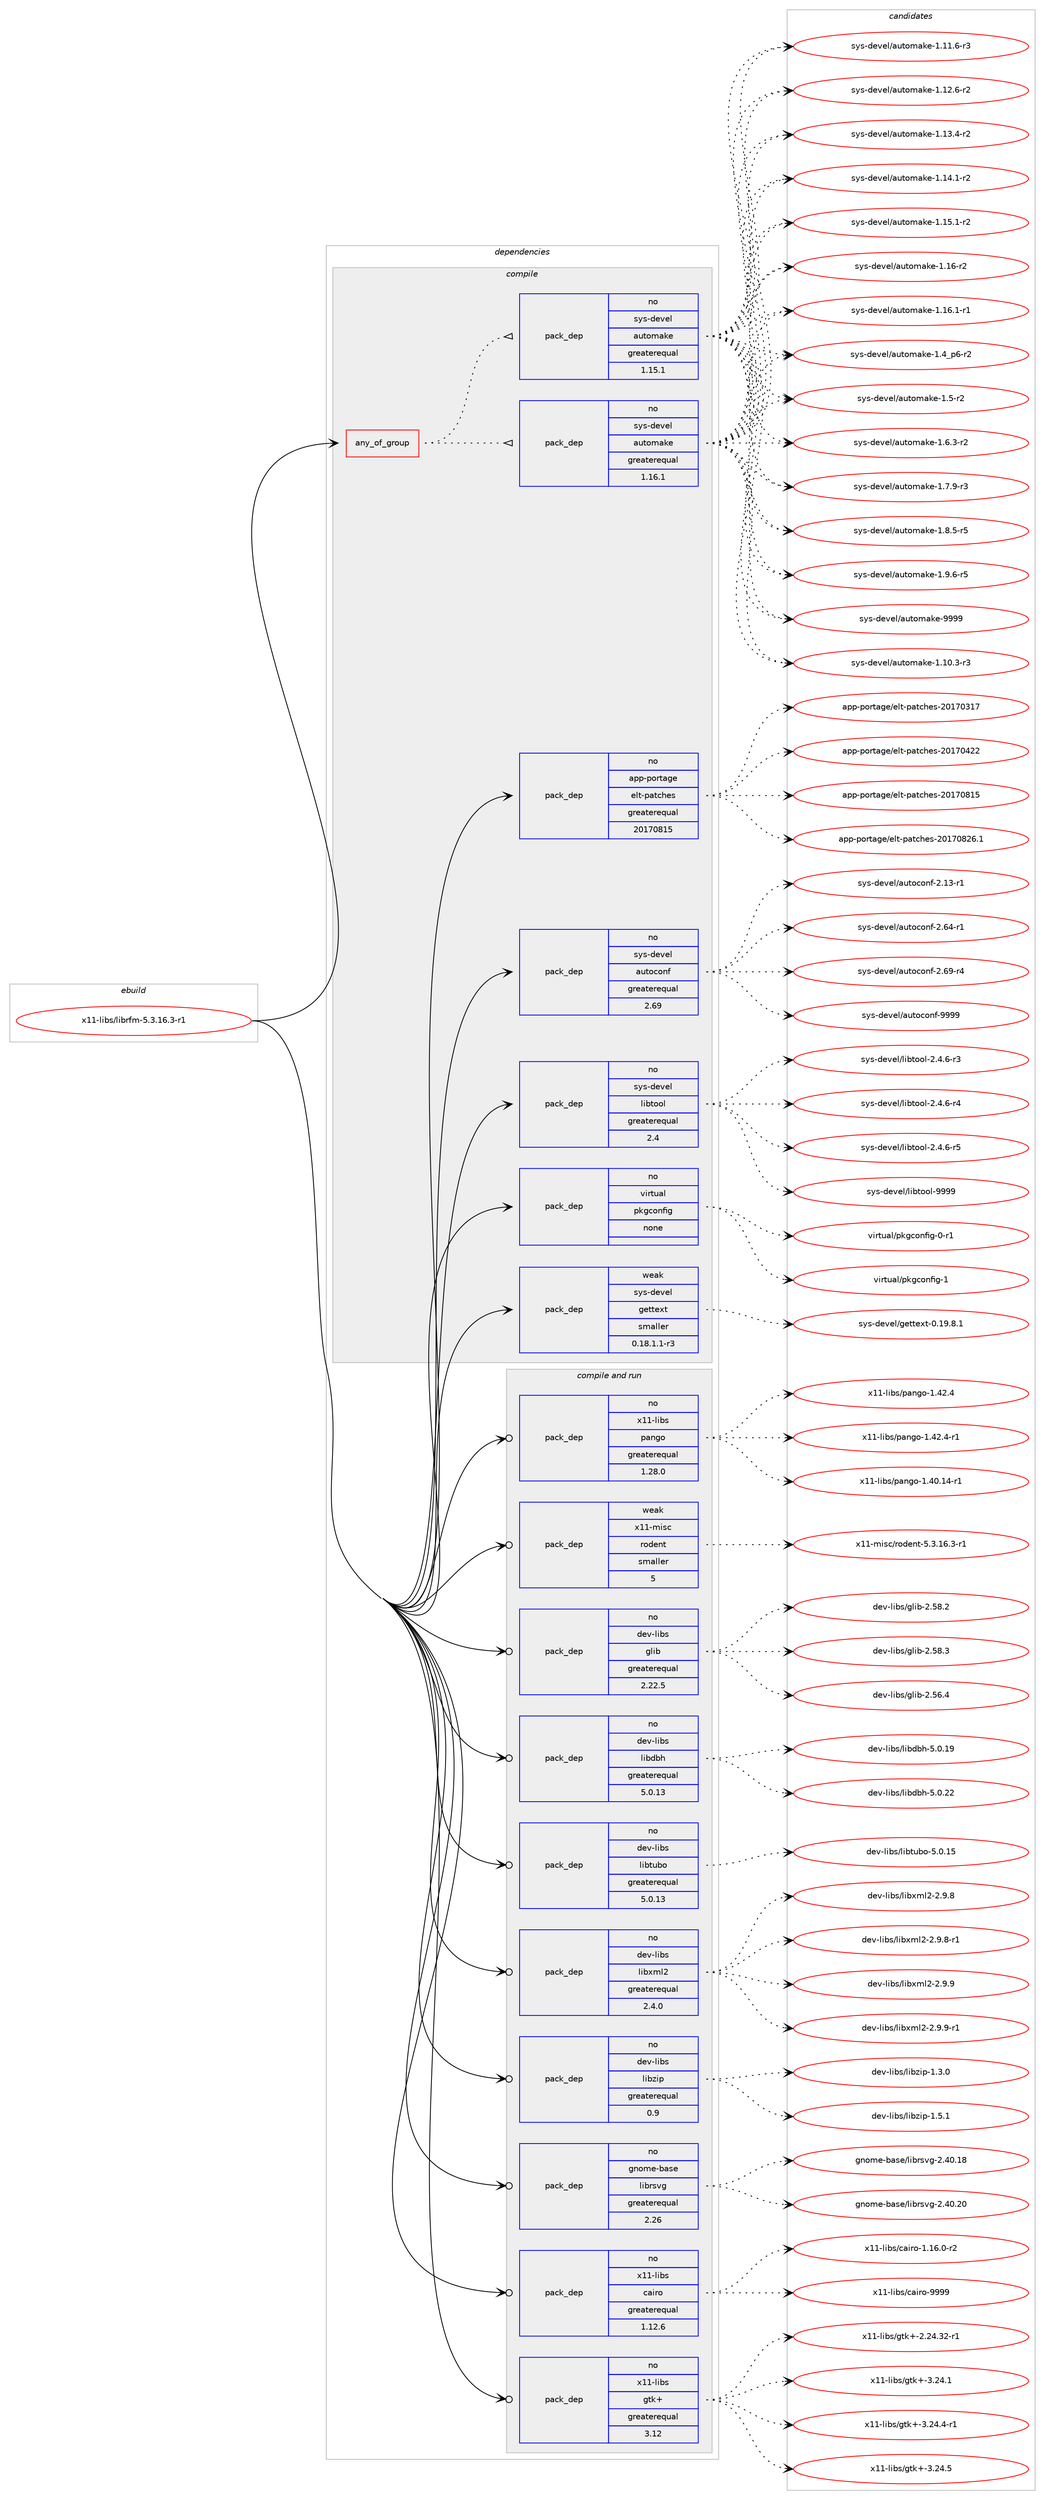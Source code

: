 digraph prolog {

# *************
# Graph options
# *************

newrank=true;
concentrate=true;
compound=true;
graph [rankdir=LR,fontname=Helvetica,fontsize=10,ranksep=1.5];#, ranksep=2.5, nodesep=0.2];
edge  [arrowhead=vee];
node  [fontname=Helvetica,fontsize=10];

# **********
# The ebuild
# **********

subgraph cluster_leftcol {
color=gray;
rank=same;
label=<<i>ebuild</i>>;
id [label="x11-libs/librfm-5.3.16.3-r1", color=red, width=4, href="../x11-libs/librfm-5.3.16.3-r1.svg"];
}

# ****************
# The dependencies
# ****************

subgraph cluster_midcol {
color=gray;
label=<<i>dependencies</i>>;
subgraph cluster_compile {
fillcolor="#eeeeee";
style=filled;
label=<<i>compile</i>>;
subgraph any28579 {
dependency1760342 [label=<<TABLE BORDER="0" CELLBORDER="1" CELLSPACING="0" CELLPADDING="4"><TR><TD CELLPADDING="10">any_of_group</TD></TR></TABLE>>, shape=none, color=red];subgraph pack1264621 {
dependency1760343 [label=<<TABLE BORDER="0" CELLBORDER="1" CELLSPACING="0" CELLPADDING="4" WIDTH="220"><TR><TD ROWSPAN="6" CELLPADDING="30">pack_dep</TD></TR><TR><TD WIDTH="110">no</TD></TR><TR><TD>sys-devel</TD></TR><TR><TD>automake</TD></TR><TR><TD>greaterequal</TD></TR><TR><TD>1.16.1</TD></TR></TABLE>>, shape=none, color=blue];
}
dependency1760342:e -> dependency1760343:w [weight=20,style="dotted",arrowhead="oinv"];
subgraph pack1264622 {
dependency1760344 [label=<<TABLE BORDER="0" CELLBORDER="1" CELLSPACING="0" CELLPADDING="4" WIDTH="220"><TR><TD ROWSPAN="6" CELLPADDING="30">pack_dep</TD></TR><TR><TD WIDTH="110">no</TD></TR><TR><TD>sys-devel</TD></TR><TR><TD>automake</TD></TR><TR><TD>greaterequal</TD></TR><TR><TD>1.15.1</TD></TR></TABLE>>, shape=none, color=blue];
}
dependency1760342:e -> dependency1760344:w [weight=20,style="dotted",arrowhead="oinv"];
}
id:e -> dependency1760342:w [weight=20,style="solid",arrowhead="vee"];
subgraph pack1264623 {
dependency1760345 [label=<<TABLE BORDER="0" CELLBORDER="1" CELLSPACING="0" CELLPADDING="4" WIDTH="220"><TR><TD ROWSPAN="6" CELLPADDING="30">pack_dep</TD></TR><TR><TD WIDTH="110">no</TD></TR><TR><TD>app-portage</TD></TR><TR><TD>elt-patches</TD></TR><TR><TD>greaterequal</TD></TR><TR><TD>20170815</TD></TR></TABLE>>, shape=none, color=blue];
}
id:e -> dependency1760345:w [weight=20,style="solid",arrowhead="vee"];
subgraph pack1264624 {
dependency1760346 [label=<<TABLE BORDER="0" CELLBORDER="1" CELLSPACING="0" CELLPADDING="4" WIDTH="220"><TR><TD ROWSPAN="6" CELLPADDING="30">pack_dep</TD></TR><TR><TD WIDTH="110">no</TD></TR><TR><TD>sys-devel</TD></TR><TR><TD>autoconf</TD></TR><TR><TD>greaterequal</TD></TR><TR><TD>2.69</TD></TR></TABLE>>, shape=none, color=blue];
}
id:e -> dependency1760346:w [weight=20,style="solid",arrowhead="vee"];
subgraph pack1264625 {
dependency1760347 [label=<<TABLE BORDER="0" CELLBORDER="1" CELLSPACING="0" CELLPADDING="4" WIDTH="220"><TR><TD ROWSPAN="6" CELLPADDING="30">pack_dep</TD></TR><TR><TD WIDTH="110">no</TD></TR><TR><TD>sys-devel</TD></TR><TR><TD>libtool</TD></TR><TR><TD>greaterequal</TD></TR><TR><TD>2.4</TD></TR></TABLE>>, shape=none, color=blue];
}
id:e -> dependency1760347:w [weight=20,style="solid",arrowhead="vee"];
subgraph pack1264626 {
dependency1760348 [label=<<TABLE BORDER="0" CELLBORDER="1" CELLSPACING="0" CELLPADDING="4" WIDTH="220"><TR><TD ROWSPAN="6" CELLPADDING="30">pack_dep</TD></TR><TR><TD WIDTH="110">no</TD></TR><TR><TD>virtual</TD></TR><TR><TD>pkgconfig</TD></TR><TR><TD>none</TD></TR><TR><TD></TD></TR></TABLE>>, shape=none, color=blue];
}
id:e -> dependency1760348:w [weight=20,style="solid",arrowhead="vee"];
subgraph pack1264627 {
dependency1760349 [label=<<TABLE BORDER="0" CELLBORDER="1" CELLSPACING="0" CELLPADDING="4" WIDTH="220"><TR><TD ROWSPAN="6" CELLPADDING="30">pack_dep</TD></TR><TR><TD WIDTH="110">weak</TD></TR><TR><TD>sys-devel</TD></TR><TR><TD>gettext</TD></TR><TR><TD>smaller</TD></TR><TR><TD>0.18.1.1-r3</TD></TR></TABLE>>, shape=none, color=blue];
}
id:e -> dependency1760349:w [weight=20,style="solid",arrowhead="vee"];
}
subgraph cluster_compileandrun {
fillcolor="#eeeeee";
style=filled;
label=<<i>compile and run</i>>;
subgraph pack1264628 {
dependency1760350 [label=<<TABLE BORDER="0" CELLBORDER="1" CELLSPACING="0" CELLPADDING="4" WIDTH="220"><TR><TD ROWSPAN="6" CELLPADDING="30">pack_dep</TD></TR><TR><TD WIDTH="110">no</TD></TR><TR><TD>dev-libs</TD></TR><TR><TD>glib</TD></TR><TR><TD>greaterequal</TD></TR><TR><TD>2.22.5</TD></TR></TABLE>>, shape=none, color=blue];
}
id:e -> dependency1760350:w [weight=20,style="solid",arrowhead="odotvee"];
subgraph pack1264629 {
dependency1760351 [label=<<TABLE BORDER="0" CELLBORDER="1" CELLSPACING="0" CELLPADDING="4" WIDTH="220"><TR><TD ROWSPAN="6" CELLPADDING="30">pack_dep</TD></TR><TR><TD WIDTH="110">no</TD></TR><TR><TD>dev-libs</TD></TR><TR><TD>libdbh</TD></TR><TR><TD>greaterequal</TD></TR><TR><TD>5.0.13</TD></TR></TABLE>>, shape=none, color=blue];
}
id:e -> dependency1760351:w [weight=20,style="solid",arrowhead="odotvee"];
subgraph pack1264630 {
dependency1760352 [label=<<TABLE BORDER="0" CELLBORDER="1" CELLSPACING="0" CELLPADDING="4" WIDTH="220"><TR><TD ROWSPAN="6" CELLPADDING="30">pack_dep</TD></TR><TR><TD WIDTH="110">no</TD></TR><TR><TD>dev-libs</TD></TR><TR><TD>libtubo</TD></TR><TR><TD>greaterequal</TD></TR><TR><TD>5.0.13</TD></TR></TABLE>>, shape=none, color=blue];
}
id:e -> dependency1760352:w [weight=20,style="solid",arrowhead="odotvee"];
subgraph pack1264631 {
dependency1760353 [label=<<TABLE BORDER="0" CELLBORDER="1" CELLSPACING="0" CELLPADDING="4" WIDTH="220"><TR><TD ROWSPAN="6" CELLPADDING="30">pack_dep</TD></TR><TR><TD WIDTH="110">no</TD></TR><TR><TD>dev-libs</TD></TR><TR><TD>libxml2</TD></TR><TR><TD>greaterequal</TD></TR><TR><TD>2.4.0</TD></TR></TABLE>>, shape=none, color=blue];
}
id:e -> dependency1760353:w [weight=20,style="solid",arrowhead="odotvee"];
subgraph pack1264632 {
dependency1760354 [label=<<TABLE BORDER="0" CELLBORDER="1" CELLSPACING="0" CELLPADDING="4" WIDTH="220"><TR><TD ROWSPAN="6" CELLPADDING="30">pack_dep</TD></TR><TR><TD WIDTH="110">no</TD></TR><TR><TD>dev-libs</TD></TR><TR><TD>libzip</TD></TR><TR><TD>greaterequal</TD></TR><TR><TD>0.9</TD></TR></TABLE>>, shape=none, color=blue];
}
id:e -> dependency1760354:w [weight=20,style="solid",arrowhead="odotvee"];
subgraph pack1264633 {
dependency1760355 [label=<<TABLE BORDER="0" CELLBORDER="1" CELLSPACING="0" CELLPADDING="4" WIDTH="220"><TR><TD ROWSPAN="6" CELLPADDING="30">pack_dep</TD></TR><TR><TD WIDTH="110">no</TD></TR><TR><TD>gnome-base</TD></TR><TR><TD>librsvg</TD></TR><TR><TD>greaterequal</TD></TR><TR><TD>2.26</TD></TR></TABLE>>, shape=none, color=blue];
}
id:e -> dependency1760355:w [weight=20,style="solid",arrowhead="odotvee"];
subgraph pack1264634 {
dependency1760356 [label=<<TABLE BORDER="0" CELLBORDER="1" CELLSPACING="0" CELLPADDING="4" WIDTH="220"><TR><TD ROWSPAN="6" CELLPADDING="30">pack_dep</TD></TR><TR><TD WIDTH="110">no</TD></TR><TR><TD>x11-libs</TD></TR><TR><TD>cairo</TD></TR><TR><TD>greaterequal</TD></TR><TR><TD>1.12.6</TD></TR></TABLE>>, shape=none, color=blue];
}
id:e -> dependency1760356:w [weight=20,style="solid",arrowhead="odotvee"];
subgraph pack1264635 {
dependency1760357 [label=<<TABLE BORDER="0" CELLBORDER="1" CELLSPACING="0" CELLPADDING="4" WIDTH="220"><TR><TD ROWSPAN="6" CELLPADDING="30">pack_dep</TD></TR><TR><TD WIDTH="110">no</TD></TR><TR><TD>x11-libs</TD></TR><TR><TD>gtk+</TD></TR><TR><TD>greaterequal</TD></TR><TR><TD>3.12</TD></TR></TABLE>>, shape=none, color=blue];
}
id:e -> dependency1760357:w [weight=20,style="solid",arrowhead="odotvee"];
subgraph pack1264636 {
dependency1760358 [label=<<TABLE BORDER="0" CELLBORDER="1" CELLSPACING="0" CELLPADDING="4" WIDTH="220"><TR><TD ROWSPAN="6" CELLPADDING="30">pack_dep</TD></TR><TR><TD WIDTH="110">no</TD></TR><TR><TD>x11-libs</TD></TR><TR><TD>pango</TD></TR><TR><TD>greaterequal</TD></TR><TR><TD>1.28.0</TD></TR></TABLE>>, shape=none, color=blue];
}
id:e -> dependency1760358:w [weight=20,style="solid",arrowhead="odotvee"];
subgraph pack1264637 {
dependency1760359 [label=<<TABLE BORDER="0" CELLBORDER="1" CELLSPACING="0" CELLPADDING="4" WIDTH="220"><TR><TD ROWSPAN="6" CELLPADDING="30">pack_dep</TD></TR><TR><TD WIDTH="110">weak</TD></TR><TR><TD>x11-misc</TD></TR><TR><TD>rodent</TD></TR><TR><TD>smaller</TD></TR><TR><TD>5</TD></TR></TABLE>>, shape=none, color=blue];
}
id:e -> dependency1760359:w [weight=20,style="solid",arrowhead="odotvee"];
}
subgraph cluster_run {
fillcolor="#eeeeee";
style=filled;
label=<<i>run</i>>;
}
}

# **************
# The candidates
# **************

subgraph cluster_choices {
rank=same;
color=gray;
label=<<i>candidates</i>>;

subgraph choice1264621 {
color=black;
nodesep=1;
choice11512111545100101118101108479711711611110997107101454946494846514511451 [label="sys-devel/automake-1.10.3-r3", color=red, width=4,href="../sys-devel/automake-1.10.3-r3.svg"];
choice11512111545100101118101108479711711611110997107101454946494946544511451 [label="sys-devel/automake-1.11.6-r3", color=red, width=4,href="../sys-devel/automake-1.11.6-r3.svg"];
choice11512111545100101118101108479711711611110997107101454946495046544511450 [label="sys-devel/automake-1.12.6-r2", color=red, width=4,href="../sys-devel/automake-1.12.6-r2.svg"];
choice11512111545100101118101108479711711611110997107101454946495146524511450 [label="sys-devel/automake-1.13.4-r2", color=red, width=4,href="../sys-devel/automake-1.13.4-r2.svg"];
choice11512111545100101118101108479711711611110997107101454946495246494511450 [label="sys-devel/automake-1.14.1-r2", color=red, width=4,href="../sys-devel/automake-1.14.1-r2.svg"];
choice11512111545100101118101108479711711611110997107101454946495346494511450 [label="sys-devel/automake-1.15.1-r2", color=red, width=4,href="../sys-devel/automake-1.15.1-r2.svg"];
choice1151211154510010111810110847971171161111099710710145494649544511450 [label="sys-devel/automake-1.16-r2", color=red, width=4,href="../sys-devel/automake-1.16-r2.svg"];
choice11512111545100101118101108479711711611110997107101454946495446494511449 [label="sys-devel/automake-1.16.1-r1", color=red, width=4,href="../sys-devel/automake-1.16.1-r1.svg"];
choice115121115451001011181011084797117116111109971071014549465295112544511450 [label="sys-devel/automake-1.4_p6-r2", color=red, width=4,href="../sys-devel/automake-1.4_p6-r2.svg"];
choice11512111545100101118101108479711711611110997107101454946534511450 [label="sys-devel/automake-1.5-r2", color=red, width=4,href="../sys-devel/automake-1.5-r2.svg"];
choice115121115451001011181011084797117116111109971071014549465446514511450 [label="sys-devel/automake-1.6.3-r2", color=red, width=4,href="../sys-devel/automake-1.6.3-r2.svg"];
choice115121115451001011181011084797117116111109971071014549465546574511451 [label="sys-devel/automake-1.7.9-r3", color=red, width=4,href="../sys-devel/automake-1.7.9-r3.svg"];
choice115121115451001011181011084797117116111109971071014549465646534511453 [label="sys-devel/automake-1.8.5-r5", color=red, width=4,href="../sys-devel/automake-1.8.5-r5.svg"];
choice115121115451001011181011084797117116111109971071014549465746544511453 [label="sys-devel/automake-1.9.6-r5", color=red, width=4,href="../sys-devel/automake-1.9.6-r5.svg"];
choice115121115451001011181011084797117116111109971071014557575757 [label="sys-devel/automake-9999", color=red, width=4,href="../sys-devel/automake-9999.svg"];
dependency1760343:e -> choice11512111545100101118101108479711711611110997107101454946494846514511451:w [style=dotted,weight="100"];
dependency1760343:e -> choice11512111545100101118101108479711711611110997107101454946494946544511451:w [style=dotted,weight="100"];
dependency1760343:e -> choice11512111545100101118101108479711711611110997107101454946495046544511450:w [style=dotted,weight="100"];
dependency1760343:e -> choice11512111545100101118101108479711711611110997107101454946495146524511450:w [style=dotted,weight="100"];
dependency1760343:e -> choice11512111545100101118101108479711711611110997107101454946495246494511450:w [style=dotted,weight="100"];
dependency1760343:e -> choice11512111545100101118101108479711711611110997107101454946495346494511450:w [style=dotted,weight="100"];
dependency1760343:e -> choice1151211154510010111810110847971171161111099710710145494649544511450:w [style=dotted,weight="100"];
dependency1760343:e -> choice11512111545100101118101108479711711611110997107101454946495446494511449:w [style=dotted,weight="100"];
dependency1760343:e -> choice115121115451001011181011084797117116111109971071014549465295112544511450:w [style=dotted,weight="100"];
dependency1760343:e -> choice11512111545100101118101108479711711611110997107101454946534511450:w [style=dotted,weight="100"];
dependency1760343:e -> choice115121115451001011181011084797117116111109971071014549465446514511450:w [style=dotted,weight="100"];
dependency1760343:e -> choice115121115451001011181011084797117116111109971071014549465546574511451:w [style=dotted,weight="100"];
dependency1760343:e -> choice115121115451001011181011084797117116111109971071014549465646534511453:w [style=dotted,weight="100"];
dependency1760343:e -> choice115121115451001011181011084797117116111109971071014549465746544511453:w [style=dotted,weight="100"];
dependency1760343:e -> choice115121115451001011181011084797117116111109971071014557575757:w [style=dotted,weight="100"];
}
subgraph choice1264622 {
color=black;
nodesep=1;
choice11512111545100101118101108479711711611110997107101454946494846514511451 [label="sys-devel/automake-1.10.3-r3", color=red, width=4,href="../sys-devel/automake-1.10.3-r3.svg"];
choice11512111545100101118101108479711711611110997107101454946494946544511451 [label="sys-devel/automake-1.11.6-r3", color=red, width=4,href="../sys-devel/automake-1.11.6-r3.svg"];
choice11512111545100101118101108479711711611110997107101454946495046544511450 [label="sys-devel/automake-1.12.6-r2", color=red, width=4,href="../sys-devel/automake-1.12.6-r2.svg"];
choice11512111545100101118101108479711711611110997107101454946495146524511450 [label="sys-devel/automake-1.13.4-r2", color=red, width=4,href="../sys-devel/automake-1.13.4-r2.svg"];
choice11512111545100101118101108479711711611110997107101454946495246494511450 [label="sys-devel/automake-1.14.1-r2", color=red, width=4,href="../sys-devel/automake-1.14.1-r2.svg"];
choice11512111545100101118101108479711711611110997107101454946495346494511450 [label="sys-devel/automake-1.15.1-r2", color=red, width=4,href="../sys-devel/automake-1.15.1-r2.svg"];
choice1151211154510010111810110847971171161111099710710145494649544511450 [label="sys-devel/automake-1.16-r2", color=red, width=4,href="../sys-devel/automake-1.16-r2.svg"];
choice11512111545100101118101108479711711611110997107101454946495446494511449 [label="sys-devel/automake-1.16.1-r1", color=red, width=4,href="../sys-devel/automake-1.16.1-r1.svg"];
choice115121115451001011181011084797117116111109971071014549465295112544511450 [label="sys-devel/automake-1.4_p6-r2", color=red, width=4,href="../sys-devel/automake-1.4_p6-r2.svg"];
choice11512111545100101118101108479711711611110997107101454946534511450 [label="sys-devel/automake-1.5-r2", color=red, width=4,href="../sys-devel/automake-1.5-r2.svg"];
choice115121115451001011181011084797117116111109971071014549465446514511450 [label="sys-devel/automake-1.6.3-r2", color=red, width=4,href="../sys-devel/automake-1.6.3-r2.svg"];
choice115121115451001011181011084797117116111109971071014549465546574511451 [label="sys-devel/automake-1.7.9-r3", color=red, width=4,href="../sys-devel/automake-1.7.9-r3.svg"];
choice115121115451001011181011084797117116111109971071014549465646534511453 [label="sys-devel/automake-1.8.5-r5", color=red, width=4,href="../sys-devel/automake-1.8.5-r5.svg"];
choice115121115451001011181011084797117116111109971071014549465746544511453 [label="sys-devel/automake-1.9.6-r5", color=red, width=4,href="../sys-devel/automake-1.9.6-r5.svg"];
choice115121115451001011181011084797117116111109971071014557575757 [label="sys-devel/automake-9999", color=red, width=4,href="../sys-devel/automake-9999.svg"];
dependency1760344:e -> choice11512111545100101118101108479711711611110997107101454946494846514511451:w [style=dotted,weight="100"];
dependency1760344:e -> choice11512111545100101118101108479711711611110997107101454946494946544511451:w [style=dotted,weight="100"];
dependency1760344:e -> choice11512111545100101118101108479711711611110997107101454946495046544511450:w [style=dotted,weight="100"];
dependency1760344:e -> choice11512111545100101118101108479711711611110997107101454946495146524511450:w [style=dotted,weight="100"];
dependency1760344:e -> choice11512111545100101118101108479711711611110997107101454946495246494511450:w [style=dotted,weight="100"];
dependency1760344:e -> choice11512111545100101118101108479711711611110997107101454946495346494511450:w [style=dotted,weight="100"];
dependency1760344:e -> choice1151211154510010111810110847971171161111099710710145494649544511450:w [style=dotted,weight="100"];
dependency1760344:e -> choice11512111545100101118101108479711711611110997107101454946495446494511449:w [style=dotted,weight="100"];
dependency1760344:e -> choice115121115451001011181011084797117116111109971071014549465295112544511450:w [style=dotted,weight="100"];
dependency1760344:e -> choice11512111545100101118101108479711711611110997107101454946534511450:w [style=dotted,weight="100"];
dependency1760344:e -> choice115121115451001011181011084797117116111109971071014549465446514511450:w [style=dotted,weight="100"];
dependency1760344:e -> choice115121115451001011181011084797117116111109971071014549465546574511451:w [style=dotted,weight="100"];
dependency1760344:e -> choice115121115451001011181011084797117116111109971071014549465646534511453:w [style=dotted,weight="100"];
dependency1760344:e -> choice115121115451001011181011084797117116111109971071014549465746544511453:w [style=dotted,weight="100"];
dependency1760344:e -> choice115121115451001011181011084797117116111109971071014557575757:w [style=dotted,weight="100"];
}
subgraph choice1264623 {
color=black;
nodesep=1;
choice97112112451121111141169710310147101108116451129711699104101115455048495548514955 [label="app-portage/elt-patches-20170317", color=red, width=4,href="../app-portage/elt-patches-20170317.svg"];
choice97112112451121111141169710310147101108116451129711699104101115455048495548525050 [label="app-portage/elt-patches-20170422", color=red, width=4,href="../app-portage/elt-patches-20170422.svg"];
choice97112112451121111141169710310147101108116451129711699104101115455048495548564953 [label="app-portage/elt-patches-20170815", color=red, width=4,href="../app-portage/elt-patches-20170815.svg"];
choice971121124511211111411697103101471011081164511297116991041011154550484955485650544649 [label="app-portage/elt-patches-20170826.1", color=red, width=4,href="../app-portage/elt-patches-20170826.1.svg"];
dependency1760345:e -> choice97112112451121111141169710310147101108116451129711699104101115455048495548514955:w [style=dotted,weight="100"];
dependency1760345:e -> choice97112112451121111141169710310147101108116451129711699104101115455048495548525050:w [style=dotted,weight="100"];
dependency1760345:e -> choice97112112451121111141169710310147101108116451129711699104101115455048495548564953:w [style=dotted,weight="100"];
dependency1760345:e -> choice971121124511211111411697103101471011081164511297116991041011154550484955485650544649:w [style=dotted,weight="100"];
}
subgraph choice1264624 {
color=black;
nodesep=1;
choice1151211154510010111810110847971171161119911111010245504649514511449 [label="sys-devel/autoconf-2.13-r1", color=red, width=4,href="../sys-devel/autoconf-2.13-r1.svg"];
choice1151211154510010111810110847971171161119911111010245504654524511449 [label="sys-devel/autoconf-2.64-r1", color=red, width=4,href="../sys-devel/autoconf-2.64-r1.svg"];
choice1151211154510010111810110847971171161119911111010245504654574511452 [label="sys-devel/autoconf-2.69-r4", color=red, width=4,href="../sys-devel/autoconf-2.69-r4.svg"];
choice115121115451001011181011084797117116111991111101024557575757 [label="sys-devel/autoconf-9999", color=red, width=4,href="../sys-devel/autoconf-9999.svg"];
dependency1760346:e -> choice1151211154510010111810110847971171161119911111010245504649514511449:w [style=dotted,weight="100"];
dependency1760346:e -> choice1151211154510010111810110847971171161119911111010245504654524511449:w [style=dotted,weight="100"];
dependency1760346:e -> choice1151211154510010111810110847971171161119911111010245504654574511452:w [style=dotted,weight="100"];
dependency1760346:e -> choice115121115451001011181011084797117116111991111101024557575757:w [style=dotted,weight="100"];
}
subgraph choice1264625 {
color=black;
nodesep=1;
choice1151211154510010111810110847108105981161111111084550465246544511451 [label="sys-devel/libtool-2.4.6-r3", color=red, width=4,href="../sys-devel/libtool-2.4.6-r3.svg"];
choice1151211154510010111810110847108105981161111111084550465246544511452 [label="sys-devel/libtool-2.4.6-r4", color=red, width=4,href="../sys-devel/libtool-2.4.6-r4.svg"];
choice1151211154510010111810110847108105981161111111084550465246544511453 [label="sys-devel/libtool-2.4.6-r5", color=red, width=4,href="../sys-devel/libtool-2.4.6-r5.svg"];
choice1151211154510010111810110847108105981161111111084557575757 [label="sys-devel/libtool-9999", color=red, width=4,href="../sys-devel/libtool-9999.svg"];
dependency1760347:e -> choice1151211154510010111810110847108105981161111111084550465246544511451:w [style=dotted,weight="100"];
dependency1760347:e -> choice1151211154510010111810110847108105981161111111084550465246544511452:w [style=dotted,weight="100"];
dependency1760347:e -> choice1151211154510010111810110847108105981161111111084550465246544511453:w [style=dotted,weight="100"];
dependency1760347:e -> choice1151211154510010111810110847108105981161111111084557575757:w [style=dotted,weight="100"];
}
subgraph choice1264626 {
color=black;
nodesep=1;
choice11810511411611797108471121071039911111010210510345484511449 [label="virtual/pkgconfig-0-r1", color=red, width=4,href="../virtual/pkgconfig-0-r1.svg"];
choice1181051141161179710847112107103991111101021051034549 [label="virtual/pkgconfig-1", color=red, width=4,href="../virtual/pkgconfig-1.svg"];
dependency1760348:e -> choice11810511411611797108471121071039911111010210510345484511449:w [style=dotted,weight="100"];
dependency1760348:e -> choice1181051141161179710847112107103991111101021051034549:w [style=dotted,weight="100"];
}
subgraph choice1264627 {
color=black;
nodesep=1;
choice1151211154510010111810110847103101116116101120116454846495746564649 [label="sys-devel/gettext-0.19.8.1", color=red, width=4,href="../sys-devel/gettext-0.19.8.1.svg"];
dependency1760349:e -> choice1151211154510010111810110847103101116116101120116454846495746564649:w [style=dotted,weight="100"];
}
subgraph choice1264628 {
color=black;
nodesep=1;
choice1001011184510810598115471031081059845504653544652 [label="dev-libs/glib-2.56.4", color=red, width=4,href="../dev-libs/glib-2.56.4.svg"];
choice1001011184510810598115471031081059845504653564650 [label="dev-libs/glib-2.58.2", color=red, width=4,href="../dev-libs/glib-2.58.2.svg"];
choice1001011184510810598115471031081059845504653564651 [label="dev-libs/glib-2.58.3", color=red, width=4,href="../dev-libs/glib-2.58.3.svg"];
dependency1760350:e -> choice1001011184510810598115471031081059845504653544652:w [style=dotted,weight="100"];
dependency1760350:e -> choice1001011184510810598115471031081059845504653564650:w [style=dotted,weight="100"];
dependency1760350:e -> choice1001011184510810598115471031081059845504653564651:w [style=dotted,weight="100"];
}
subgraph choice1264629 {
color=black;
nodesep=1;
choice100101118451081059811547108105981009810445534648464957 [label="dev-libs/libdbh-5.0.19", color=red, width=4,href="../dev-libs/libdbh-5.0.19.svg"];
choice100101118451081059811547108105981009810445534648465050 [label="dev-libs/libdbh-5.0.22", color=red, width=4,href="../dev-libs/libdbh-5.0.22.svg"];
dependency1760351:e -> choice100101118451081059811547108105981009810445534648464957:w [style=dotted,weight="100"];
dependency1760351:e -> choice100101118451081059811547108105981009810445534648465050:w [style=dotted,weight="100"];
}
subgraph choice1264630 {
color=black;
nodesep=1;
choice100101118451081059811547108105981161179811145534648464953 [label="dev-libs/libtubo-5.0.15", color=red, width=4,href="../dev-libs/libtubo-5.0.15.svg"];
dependency1760352:e -> choice100101118451081059811547108105981161179811145534648464953:w [style=dotted,weight="100"];
}
subgraph choice1264631 {
color=black;
nodesep=1;
choice1001011184510810598115471081059812010910850455046574656 [label="dev-libs/libxml2-2.9.8", color=red, width=4,href="../dev-libs/libxml2-2.9.8.svg"];
choice10010111845108105981154710810598120109108504550465746564511449 [label="dev-libs/libxml2-2.9.8-r1", color=red, width=4,href="../dev-libs/libxml2-2.9.8-r1.svg"];
choice1001011184510810598115471081059812010910850455046574657 [label="dev-libs/libxml2-2.9.9", color=red, width=4,href="../dev-libs/libxml2-2.9.9.svg"];
choice10010111845108105981154710810598120109108504550465746574511449 [label="dev-libs/libxml2-2.9.9-r1", color=red, width=4,href="../dev-libs/libxml2-2.9.9-r1.svg"];
dependency1760353:e -> choice1001011184510810598115471081059812010910850455046574656:w [style=dotted,weight="100"];
dependency1760353:e -> choice10010111845108105981154710810598120109108504550465746564511449:w [style=dotted,weight="100"];
dependency1760353:e -> choice1001011184510810598115471081059812010910850455046574657:w [style=dotted,weight="100"];
dependency1760353:e -> choice10010111845108105981154710810598120109108504550465746574511449:w [style=dotted,weight="100"];
}
subgraph choice1264632 {
color=black;
nodesep=1;
choice10010111845108105981154710810598122105112454946514648 [label="dev-libs/libzip-1.3.0", color=red, width=4,href="../dev-libs/libzip-1.3.0.svg"];
choice10010111845108105981154710810598122105112454946534649 [label="dev-libs/libzip-1.5.1", color=red, width=4,href="../dev-libs/libzip-1.5.1.svg"];
dependency1760354:e -> choice10010111845108105981154710810598122105112454946514648:w [style=dotted,weight="100"];
dependency1760354:e -> choice10010111845108105981154710810598122105112454946534649:w [style=dotted,weight="100"];
}
subgraph choice1264633 {
color=black;
nodesep=1;
choice10311011110910145989711510147108105981141151181034550465248464956 [label="gnome-base/librsvg-2.40.18", color=red, width=4,href="../gnome-base/librsvg-2.40.18.svg"];
choice10311011110910145989711510147108105981141151181034550465248465048 [label="gnome-base/librsvg-2.40.20", color=red, width=4,href="../gnome-base/librsvg-2.40.20.svg"];
dependency1760355:e -> choice10311011110910145989711510147108105981141151181034550465248464956:w [style=dotted,weight="100"];
dependency1760355:e -> choice10311011110910145989711510147108105981141151181034550465248465048:w [style=dotted,weight="100"];
}
subgraph choice1264634 {
color=black;
nodesep=1;
choice12049494510810598115479997105114111454946495446484511450 [label="x11-libs/cairo-1.16.0-r2", color=red, width=4,href="../x11-libs/cairo-1.16.0-r2.svg"];
choice120494945108105981154799971051141114557575757 [label="x11-libs/cairo-9999", color=red, width=4,href="../x11-libs/cairo-9999.svg"];
dependency1760356:e -> choice12049494510810598115479997105114111454946495446484511450:w [style=dotted,weight="100"];
dependency1760356:e -> choice120494945108105981154799971051141114557575757:w [style=dotted,weight="100"];
}
subgraph choice1264635 {
color=black;
nodesep=1;
choice12049494510810598115471031161074345504650524651504511449 [label="x11-libs/gtk+-2.24.32-r1", color=red, width=4,href="../x11-libs/gtk+-2.24.32-r1.svg"];
choice12049494510810598115471031161074345514650524649 [label="x11-libs/gtk+-3.24.1", color=red, width=4,href="../x11-libs/gtk+-3.24.1.svg"];
choice120494945108105981154710311610743455146505246524511449 [label="x11-libs/gtk+-3.24.4-r1", color=red, width=4,href="../x11-libs/gtk+-3.24.4-r1.svg"];
choice12049494510810598115471031161074345514650524653 [label="x11-libs/gtk+-3.24.5", color=red, width=4,href="../x11-libs/gtk+-3.24.5.svg"];
dependency1760357:e -> choice12049494510810598115471031161074345504650524651504511449:w [style=dotted,weight="100"];
dependency1760357:e -> choice12049494510810598115471031161074345514650524649:w [style=dotted,weight="100"];
dependency1760357:e -> choice120494945108105981154710311610743455146505246524511449:w [style=dotted,weight="100"];
dependency1760357:e -> choice12049494510810598115471031161074345514650524653:w [style=dotted,weight="100"];
}
subgraph choice1264636 {
color=black;
nodesep=1;
choice12049494510810598115471129711010311145494652484649524511449 [label="x11-libs/pango-1.40.14-r1", color=red, width=4,href="../x11-libs/pango-1.40.14-r1.svg"];
choice12049494510810598115471129711010311145494652504652 [label="x11-libs/pango-1.42.4", color=red, width=4,href="../x11-libs/pango-1.42.4.svg"];
choice120494945108105981154711297110103111454946525046524511449 [label="x11-libs/pango-1.42.4-r1", color=red, width=4,href="../x11-libs/pango-1.42.4-r1.svg"];
dependency1760358:e -> choice12049494510810598115471129711010311145494652484649524511449:w [style=dotted,weight="100"];
dependency1760358:e -> choice12049494510810598115471129711010311145494652504652:w [style=dotted,weight="100"];
dependency1760358:e -> choice120494945108105981154711297110103111454946525046524511449:w [style=dotted,weight="100"];
}
subgraph choice1264637 {
color=black;
nodesep=1;
choice12049494510910511599471141111001011101164553465146495446514511449 [label="x11-misc/rodent-5.3.16.3-r1", color=red, width=4,href="../x11-misc/rodent-5.3.16.3-r1.svg"];
dependency1760359:e -> choice12049494510910511599471141111001011101164553465146495446514511449:w [style=dotted,weight="100"];
}
}

}
